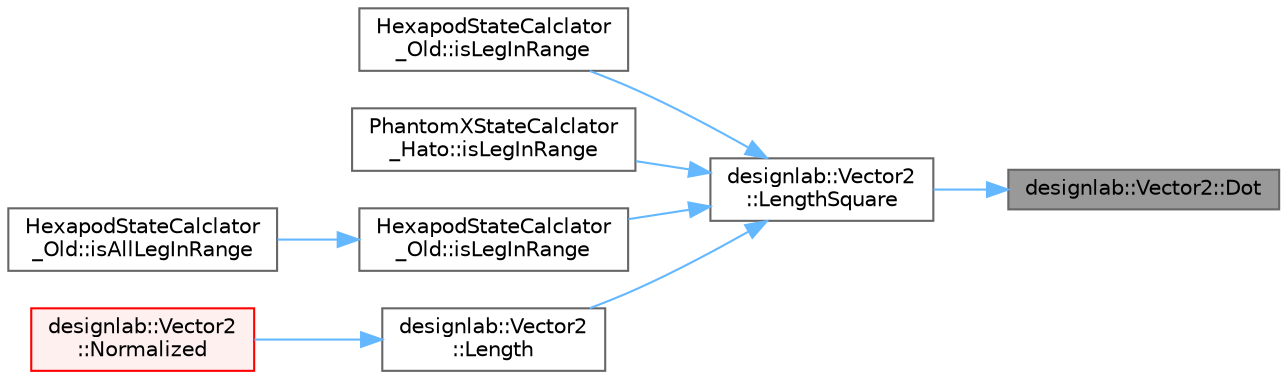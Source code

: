digraph "designlab::Vector2::Dot"
{
 // LATEX_PDF_SIZE
  bgcolor="transparent";
  edge [fontname=Helvetica,fontsize=10,labelfontname=Helvetica,labelfontsize=10];
  node [fontname=Helvetica,fontsize=10,shape=box,height=0.2,width=0.4];
  rankdir="RL";
  Node1 [id="Node000001",label="designlab::Vector2::Dot",height=0.2,width=0.4,color="gray40", fillcolor="grey60", style="filled", fontcolor="black",tooltip="このベクトルとotherの内積を返す"];
  Node1 -> Node2 [id="edge1_Node000001_Node000002",dir="back",color="steelblue1",style="solid",tooltip=" "];
  Node2 [id="Node000002",label="designlab::Vector2\l::LengthSquare",height=0.2,width=0.4,color="grey40", fillcolor="white", style="filled",URL="$structdesignlab_1_1_vector2.html#a87dd9fc675e7648a5c22d9c01d79c63b",tooltip="このベクトルの長さの2乗を返す"];
  Node2 -> Node3 [id="edge2_Node000002_Node000003",dir="back",color="steelblue1",style="solid",tooltip=" "];
  Node3 [id="Node000003",label="HexapodStateCalclator\l_Old::isLegInRange",height=0.2,width=0.4,color="grey40", fillcolor="white", style="filled",URL="$class_hexapod_state_calclator___old.html#a353ca8ecdae20c492077e1173a27af58",tooltip="脚が可動範囲内かチェックする．速度重視のため，ざっくりとした計算を行う．"];
  Node2 -> Node4 [id="edge3_Node000002_Node000004",dir="back",color="steelblue1",style="solid",tooltip=" "];
  Node4 [id="Node000004",label="PhantomXStateCalclator\l_Hato::isLegInRange",height=0.2,width=0.4,color="grey40", fillcolor="white", style="filled",URL="$class_phantom_x_state_calclator___hato.html#a79bf35642d701858b7e6b64516faea15",tooltip="【スレッドセーフ】脚が可動範囲内にあるかどうかを判定する．"];
  Node2 -> Node5 [id="edge4_Node000002_Node000005",dir="back",color="steelblue1",style="solid",tooltip=" "];
  Node5 [id="Node000005",label="HexapodStateCalclator\l_Old::isLegInRange",height=0.2,width=0.4,color="grey40", fillcolor="white", style="filled",URL="$class_hexapod_state_calclator___old.html#a4606043fd85413e10d2bff6a148c6681",tooltip="脚が可動範囲内かチェックする．速度重視のため，ざっくりとした計算を行う．"];
  Node5 -> Node6 [id="edge5_Node000005_Node000006",dir="back",color="steelblue1",style="solid",tooltip=" "];
  Node6 [id="Node000006",label="HexapodStateCalclator\l_Old::isAllLegInRange",height=0.2,width=0.4,color="grey40", fillcolor="white", style="filled",URL="$class_hexapod_state_calclator___old.html#a4ae24cc2f95f8a2b6771be98bb2df10f",tooltip="全ての接地脚が可動範囲内かチェックする．速度重視のため，ざっくりとした計算を行う．"];
  Node2 -> Node7 [id="edge6_Node000002_Node000007",dir="back",color="steelblue1",style="solid",tooltip=" "];
  Node7 [id="Node000007",label="designlab::Vector2\l::Length",height=0.2,width=0.4,color="grey40", fillcolor="white", style="filled",URL="$structdesignlab_1_1_vector2.html#a93efc08761d0e68557fa4bcccacba843",tooltip="このベクトルの長さを返す"];
  Node7 -> Node8 [id="edge7_Node000007_Node000008",dir="back",color="steelblue1",style="solid",tooltip=" "];
  Node8 [id="Node000008",label="designlab::Vector2\l::Normalized",height=0.2,width=0.4,color="red", fillcolor="#FFF0F0", style="filled",URL="$structdesignlab_1_1_vector2.html#a5e5ac52da083256f0c976aa89b552393",tooltip="このベクトルを正規化したベクトルを返す"];
}
